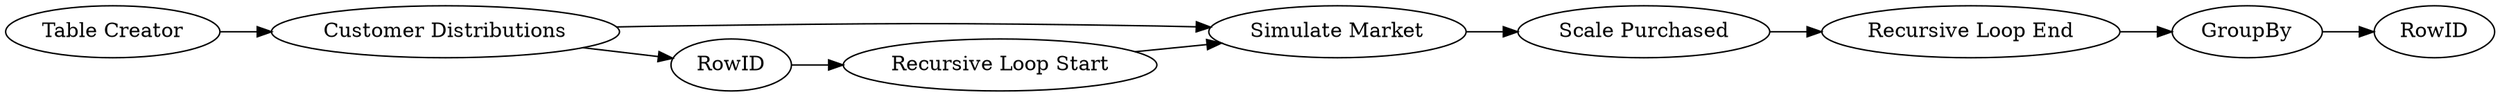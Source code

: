 digraph {
	4 -> 3
	1 -> 2
	3 -> 6
	8 -> 4
	9 -> 10
	2 -> 3
	6 -> 7
	2 -> 8
	7 -> 9
	1 [label="Table Creator"]
	7 [label="Recursive Loop End"]
	9 [label=GroupBy]
	4 [label="Recursive Loop Start"]
	6 [label="Scale Purchased"]
	8 [label=RowID]
	3 [label="Simulate Market"]
	2 [label="Customer Distributions"]
	10 [label=RowID]
	rankdir=LR
}
